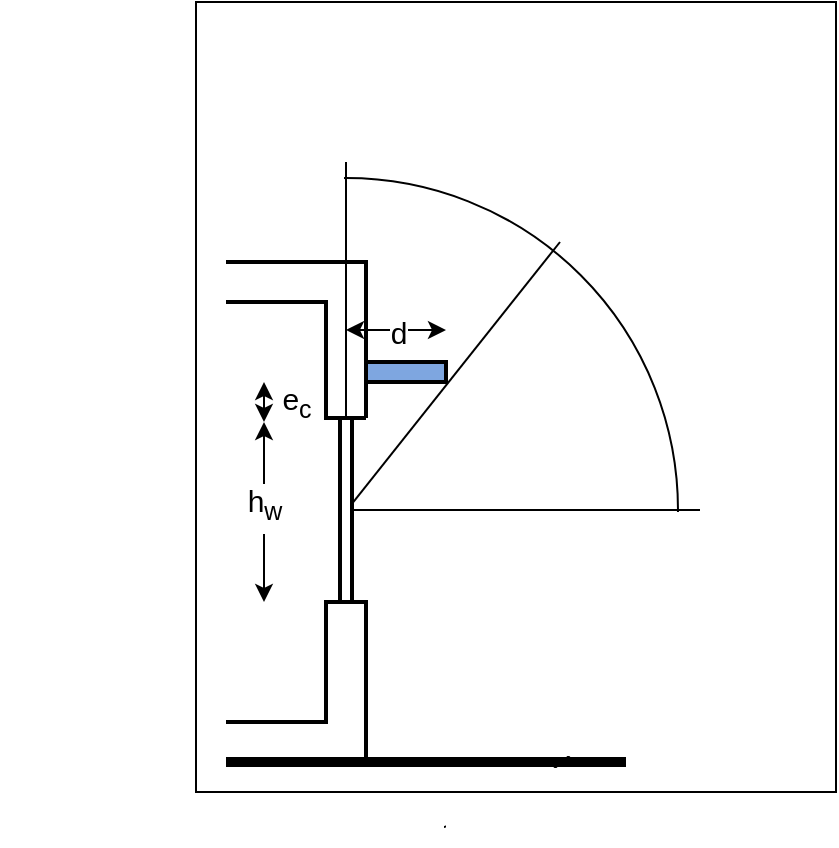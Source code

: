 <mxfile version="26.0.9">
  <diagram name="Page-1" id="R-_FR8VIqi5cKvbx9U2F">
    <mxGraphModel dx="695" dy="407" grid="1" gridSize="10" guides="1" tooltips="1" connect="1" arrows="1" fold="1" page="1" pageScale="1" pageWidth="827" pageHeight="1169" math="0" shadow="0">
      <root>
        <mxCell id="0" />
        <mxCell id="1" parent="0" />
        <mxCell id="ySC_f-xgZxE388e2Ka_y-1" value="" style="ellipse;whiteSpace=wrap;html=1;aspect=fixed;connectable=0;" parent="1" vertex="1">
          <mxGeometry x="7" y="138" width="332" height="332" as="geometry" />
        </mxCell>
        <mxCell id="lVZ9IAK4QS7ymEsjtroC-2" value="" style="endArrow=none;html=1;rounded=0;strokeWidth=5;" parent="1" edge="1">
          <mxGeometry width="50" height="50" relative="1" as="geometry">
            <mxPoint x="63" y="430" as="sourcePoint" />
            <mxPoint x="313" y="430" as="targetPoint" />
          </mxGeometry>
        </mxCell>
        <mxCell id="lVZ9IAK4QS7ymEsjtroC-10" value="" style="endArrow=none;html=1;rounded=0;strokeWidth=2;" parent="1" edge="1">
          <mxGeometry width="50" height="50" relative="1" as="geometry">
            <mxPoint x="183" y="258" as="sourcePoint" />
            <mxPoint x="183" y="258" as="targetPoint" />
            <Array as="points">
              <mxPoint x="183" y="180" />
              <mxPoint x="63" y="180" />
              <mxPoint x="63" y="430" />
              <mxPoint x="183" y="430" />
              <mxPoint x="183" y="350" />
              <mxPoint x="163" y="350" />
              <mxPoint x="163" y="410" />
              <mxPoint x="83" y="410" />
              <mxPoint x="83" y="200" />
              <mxPoint x="163" y="200" />
              <mxPoint x="163" y="258" />
            </Array>
          </mxGeometry>
        </mxCell>
        <mxCell id="Dh49uMnBwRbphEhXe8VR-2" value="" style="rounded=0;whiteSpace=wrap;html=1;strokeColor=none;" parent="1" vertex="1">
          <mxGeometry y="130" width="113" height="310" as="geometry" />
        </mxCell>
        <mxCell id="Dh49uMnBwRbphEhXe8VR-3" value="" style="rounded=0;whiteSpace=wrap;html=1;strokeWidth=2;fillColor=#7EA6E0;" parent="1" vertex="1">
          <mxGeometry x="183" y="230" width="40" height="10" as="geometry" />
        </mxCell>
        <mxCell id="Dh49uMnBwRbphEhXe8VR-11" value="" style="endArrow=classic;html=1;rounded=0;strokeColor=default;startArrow=classic;startFill=1;endFill=1;" parent="1" edge="1">
          <mxGeometry width="50" height="50" relative="1" as="geometry">
            <mxPoint x="173" y="214" as="sourcePoint" />
            <mxPoint x="223" y="214" as="targetPoint" />
          </mxGeometry>
        </mxCell>
        <mxCell id="Dh49uMnBwRbphEhXe8VR-12" value="d" style="edgeLabel;html=1;align=center;verticalAlign=middle;resizable=0;points=[];fontSize=15;" parent="Dh49uMnBwRbphEhXe8VR-11" vertex="1" connectable="0">
          <mxGeometry x="0.023" y="-1" relative="1" as="geometry">
            <mxPoint as="offset" />
          </mxGeometry>
        </mxCell>
        <mxCell id="Dh49uMnBwRbphEhXe8VR-13" value="" style="endArrow=classic;html=1;rounded=0;strokeColor=default;startArrow=classic;startFill=1;endFill=1;" parent="1" edge="1">
          <mxGeometry width="50" height="50" relative="1" as="geometry">
            <mxPoint x="132" y="260" as="sourcePoint" />
            <mxPoint x="132" y="350" as="targetPoint" />
          </mxGeometry>
        </mxCell>
        <mxCell id="Dh49uMnBwRbphEhXe8VR-14" value="d" style="edgeLabel;html=1;align=center;verticalAlign=middle;resizable=0;points=[];fontSize=15;" parent="Dh49uMnBwRbphEhXe8VR-13" vertex="1" connectable="0">
          <mxGeometry x="0.023" y="-1" relative="1" as="geometry">
            <mxPoint as="offset" />
          </mxGeometry>
        </mxCell>
        <mxCell id="Dh49uMnBwRbphEhXe8VR-15" value="h&lt;sub&gt;w&lt;/sub&gt;" style="edgeLabel;html=1;align=center;verticalAlign=middle;resizable=0;points=[];fontSize=15;" parent="Dh49uMnBwRbphEhXe8VR-13" vertex="1" connectable="0">
          <mxGeometry x="0.076" relative="1" as="geometry">
            <mxPoint y="-8" as="offset" />
          </mxGeometry>
        </mxCell>
        <mxCell id="Dh49uMnBwRbphEhXe8VR-16" value="" style="endArrow=classic;html=1;rounded=0;strokeColor=default;startArrow=classic;startFill=1;endFill=1;" parent="1" edge="1">
          <mxGeometry width="50" height="50" relative="1" as="geometry">
            <mxPoint x="132" y="240" as="sourcePoint" />
            <mxPoint x="132" y="260" as="targetPoint" />
          </mxGeometry>
        </mxCell>
        <mxCell id="Dh49uMnBwRbphEhXe8VR-19" value="e&lt;sub&gt;c&lt;/sub&gt;" style="edgeLabel;html=1;align=center;verticalAlign=middle;resizable=0;points=[];fontSize=15;" parent="1" vertex="1" connectable="0">
          <mxGeometry x="152" y="250.001" as="geometry">
            <mxPoint x="-4" as="offset" />
          </mxGeometry>
        </mxCell>
        <mxCell id="ySC_f-xgZxE388e2Ka_y-3" value="" style="endArrow=none;html=1;rounded=0;" parent="1" edge="1">
          <mxGeometry width="50" height="50" relative="1" as="geometry">
            <mxPoint x="173" y="304" as="sourcePoint" />
            <mxPoint x="350" y="304" as="targetPoint" />
          </mxGeometry>
        </mxCell>
        <mxCell id="ySC_f-xgZxE388e2Ka_y-4" value="" style="endArrow=none;html=1;rounded=0;exitX=0.5;exitY=0.507;exitDx=0;exitDy=0;exitPerimeter=0;" parent="1" source="lVZ9IAK4QS7ymEsjtroC-13" edge="1">
          <mxGeometry width="50" height="50" relative="1" as="geometry">
            <mxPoint x="183" y="314" as="sourcePoint" />
            <mxPoint x="280" y="170" as="targetPoint" />
          </mxGeometry>
        </mxCell>
        <mxCell id="lVZ9IAK4QS7ymEsjtroC-13" value="" style="rounded=0;whiteSpace=wrap;html=1;strokeWidth=2;direction=east;flipH=1;" parent="1" vertex="1">
          <mxGeometry x="170" y="258" width="6" height="92" as="geometry" />
        </mxCell>
        <mxCell id="ySC_f-xgZxE388e2Ka_y-6" value="" style="endArrow=none;html=1;rounded=0;" parent="1" source="lVZ9IAK4QS7ymEsjtroC-13" edge="1">
          <mxGeometry width="50" height="50" relative="1" as="geometry">
            <mxPoint x="183" y="315" as="sourcePoint" />
            <mxPoint x="173" y="130" as="targetPoint" />
          </mxGeometry>
        </mxCell>
        <mxCell id="ySC_f-xgZxE388e2Ka_y-7" value="" style="rounded=0;whiteSpace=wrap;html=1;strokeColor=none;snapToPoint=0;imageAspect=0;" parent="1" vertex="1">
          <mxGeometry x="270" y="305" width="70" height="60" as="geometry" />
        </mxCell>
        <mxCell id="ySC_f-xgZxE388e2Ka_y-8" value="" style="rounded=0;whiteSpace=wrap;html=1;strokeColor=none;snapToPoint=0;imageAspect=0;" parent="1" vertex="1">
          <mxGeometry x="260" y="350" width="70" height="60" as="geometry" />
        </mxCell>
        <mxCell id="ySC_f-xgZxE388e2Ka_y-9" value="" style="rounded=0;whiteSpace=wrap;html=1;strokeColor=none;snapToPoint=0;imageAspect=0;" parent="1" vertex="1">
          <mxGeometry x="250" y="367" width="70" height="60" as="geometry" />
        </mxCell>
        <mxCell id="ySC_f-xgZxE388e2Ka_y-11" value="" style="rounded=0;whiteSpace=wrap;html=1;strokeColor=none;snapToPoint=0;imageAspect=0;" parent="1" vertex="1">
          <mxGeometry x="223" y="433" width="70" height="37" as="geometry" />
        </mxCell>
        <mxCell id="ySC_f-xgZxE388e2Ka_y-12" value="" style="rounded=0;whiteSpace=wrap;html=1;strokeColor=none;snapToPoint=0;imageAspect=0;" parent="1" vertex="1">
          <mxGeometry x="152" y="433" width="70" height="39" as="geometry" />
        </mxCell>
        <mxCell id="ySC_f-xgZxE388e2Ka_y-13" value="" style="rounded=0;whiteSpace=wrap;html=1;strokeColor=none;snapToPoint=0;imageAspect=0;" parent="1" vertex="1">
          <mxGeometry x="90" y="433" width="70" height="39" as="geometry" />
        </mxCell>
        <mxCell id="ySC_f-xgZxE388e2Ka_y-14" value="" style="rounded=0;whiteSpace=wrap;html=1;strokeColor=none;snapToPoint=0;imageAspect=0;" parent="1" vertex="1">
          <mxGeometry x="70" y="433" width="70" height="39" as="geometry" />
        </mxCell>
        <mxCell id="ySC_f-xgZxE388e2Ka_y-15" value="" style="rounded=0;whiteSpace=wrap;html=1;strokeColor=none;snapToPoint=0;imageAspect=0;" parent="1" vertex="1">
          <mxGeometry x="102" y="134" width="70" height="39" as="geometry" />
        </mxCell>
        <mxCell id="z4U_sXVit5MMn5IjFCBp-1" value="" style="rounded=0;whiteSpace=wrap;html=1;fillColor=none;" vertex="1" parent="1">
          <mxGeometry x="98" y="50" width="320" height="395" as="geometry" />
        </mxCell>
      </root>
    </mxGraphModel>
  </diagram>
</mxfile>
